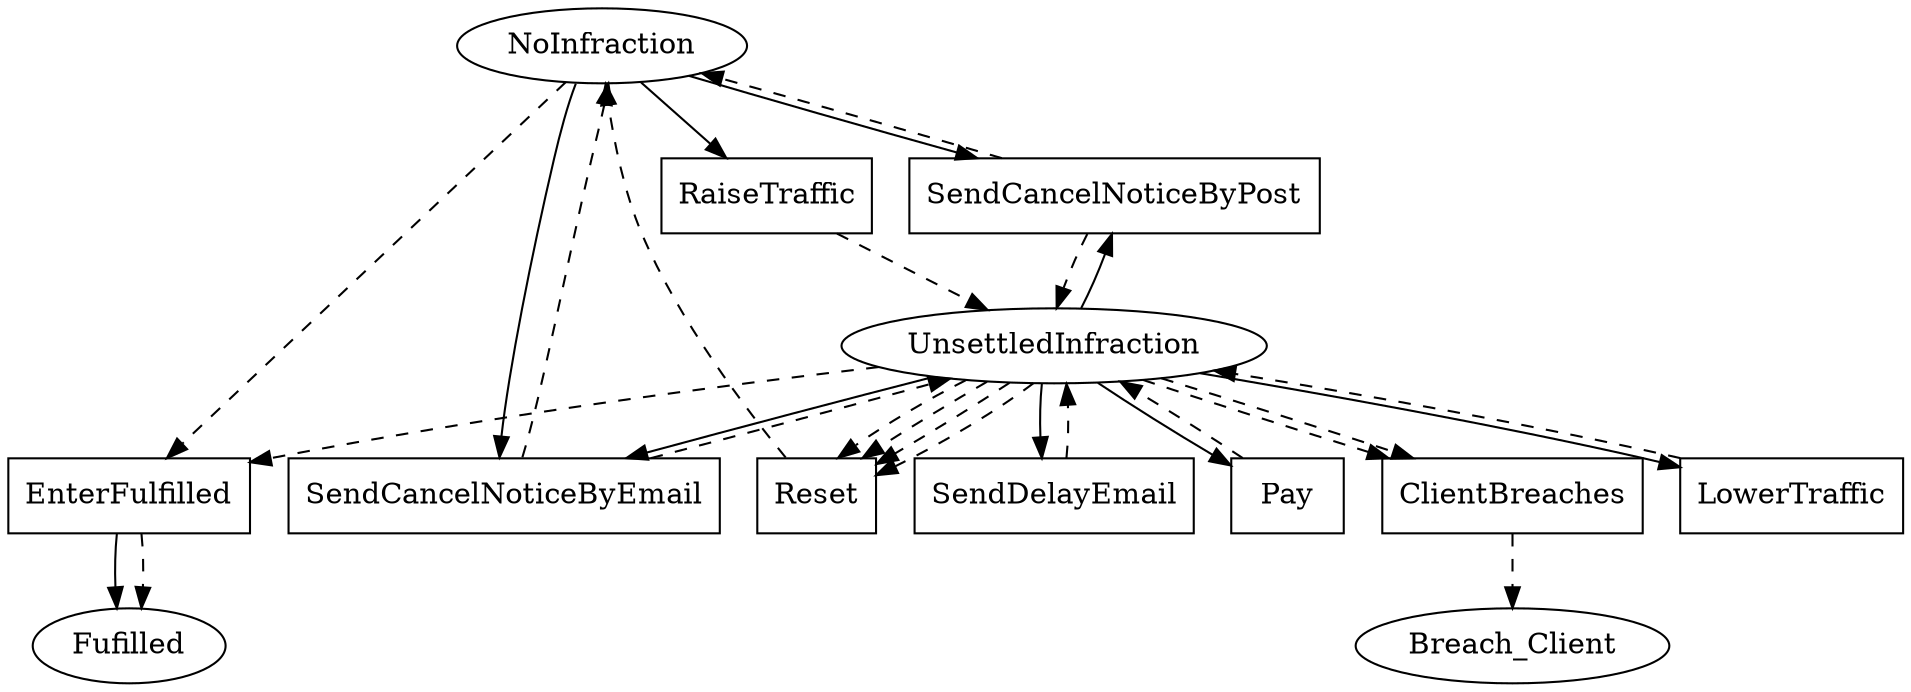 // THIS IS A GENERATED FILE. DO NOT EDIT.

digraph PS_Internet_Provision {    
    Fulfilled[label=Fufilled];
    NoInfraction[label=NoInfraction];
	UnsettledInfraction[label=UnsettledInfraction]
    
    EnterFulfilled[label=EnterFufilled,shape=box]; 
    SendCancelNoticeByPost[label=SendCancelNoticeByPost,shape=box];
	SendCancelNoticeByEmail[label=SendCancelNoticeByEmail,shape=box];
	Reset[label=Reset,shape=box];
	RaiseTraffic[label=RaiseTraffic,shape=box];
	LowerTraffic[label=LowerTraffic,shape=box];
	SendDelayEmail[label=SendDelayEmail,shape=box];
	Pay[label=Pay,shape=box];
	ClientBreaches[label=ClientBreaches,shape=box];
	EnterFulfilled[label=EnterFulfilled,shape=box]    
    
    EnterFulfilled -> Fulfilled;
    
    NoInfraction -> RaiseTraffic;
	NoInfraction -> EnterFulfilled [style=dashed];
	NoInfraction -> SendCancelNoticeByPost;
	NoInfraction -> SendCancelNoticeByEmail;
	UnsettledInfraction -> SendCancelNoticeByPost;
	UnsettledInfraction -> SendCancelNoticeByEmail;
	UnsettledInfraction -> LowerTraffic;
	UnsettledInfraction -> SendDelayEmail;
	UnsettledInfraction -> Pay;
	UnsettledInfraction -> Reset [style=dashed];
	UnsettledInfraction -> ClientBreaches [style=dashed];
	UnsettledInfraction -> Reset [style=dashed];
	UnsettledInfraction -> Reset [style=dashed];
	UnsettledInfraction -> Reset [style=dashed];
	UnsettledInfraction -> ClientBreaches [style=dashed];
	UnsettledInfraction -> EnterFulfilled [style=dashed]
    
    Reset -> NoInfraction [style=dashed];
	RaiseTraffic -> UnsettledInfraction [style=dashed];
	LowerTraffic -> UnsettledInfraction [style=dashed];
	Pay -> UnsettledInfraction [style=dashed];
	ClientBreaches -> Breach_Client [style=dashed];
	EnterFulfilled -> Fulfilled [style=dashed];
	     
    
    SendCancelNoticeByPost -> NoInfraction [style=dashed];
	SendCancelNoticeByEmail -> NoInfraction [style=dashed];
	SendCancelNoticeByPost -> UnsettledInfraction [style=dashed];
	SendCancelNoticeByEmail -> UnsettledInfraction [style=dashed];
	SendDelayEmail -> UnsettledInfraction [style=dashed];
	   
}
